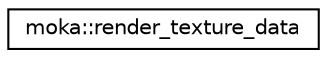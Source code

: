 digraph "Graphical Class Hierarchy"
{
 // LATEX_PDF_SIZE
  edge [fontname="Helvetica",fontsize="10",labelfontname="Helvetica",labelfontsize="10"];
  node [fontname="Helvetica",fontsize="10",shape=record];
  rankdir="LR";
  Node0 [label="moka::render_texture_data",height=0.2,width=0.4,color="black", fillcolor="white", style="filled",URL="$structmoka_1_1render__texture__data.html",tooltip="Data describing a framebuffer attachment."];
}
